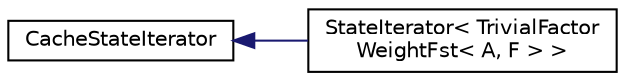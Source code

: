 digraph "Graphical Class Hierarchy"
{
  edge [fontname="Helvetica",fontsize="10",labelfontname="Helvetica",labelfontsize="10"];
  node [fontname="Helvetica",fontsize="10",shape=record];
  rankdir="LR";
  Node0 [label="CacheStateIterator",height=0.2,width=0.4,color="black", fillcolor="white", style="filled",URL="$classCacheStateIterator.html"];
  Node0 -> Node1 [dir="back",color="midnightblue",fontsize="10",style="solid",fontname="Helvetica"];
  Node1 [label="StateIterator\< TrivialFactor\lWeightFst\< A, F \> \>",height=0.2,width=0.4,color="black", fillcolor="white", style="filled",URL="$classfst_1_1StateIterator_3_01TrivialFactorWeightFst_3_01A_00_01F_01_4_01_4.html"];
}
